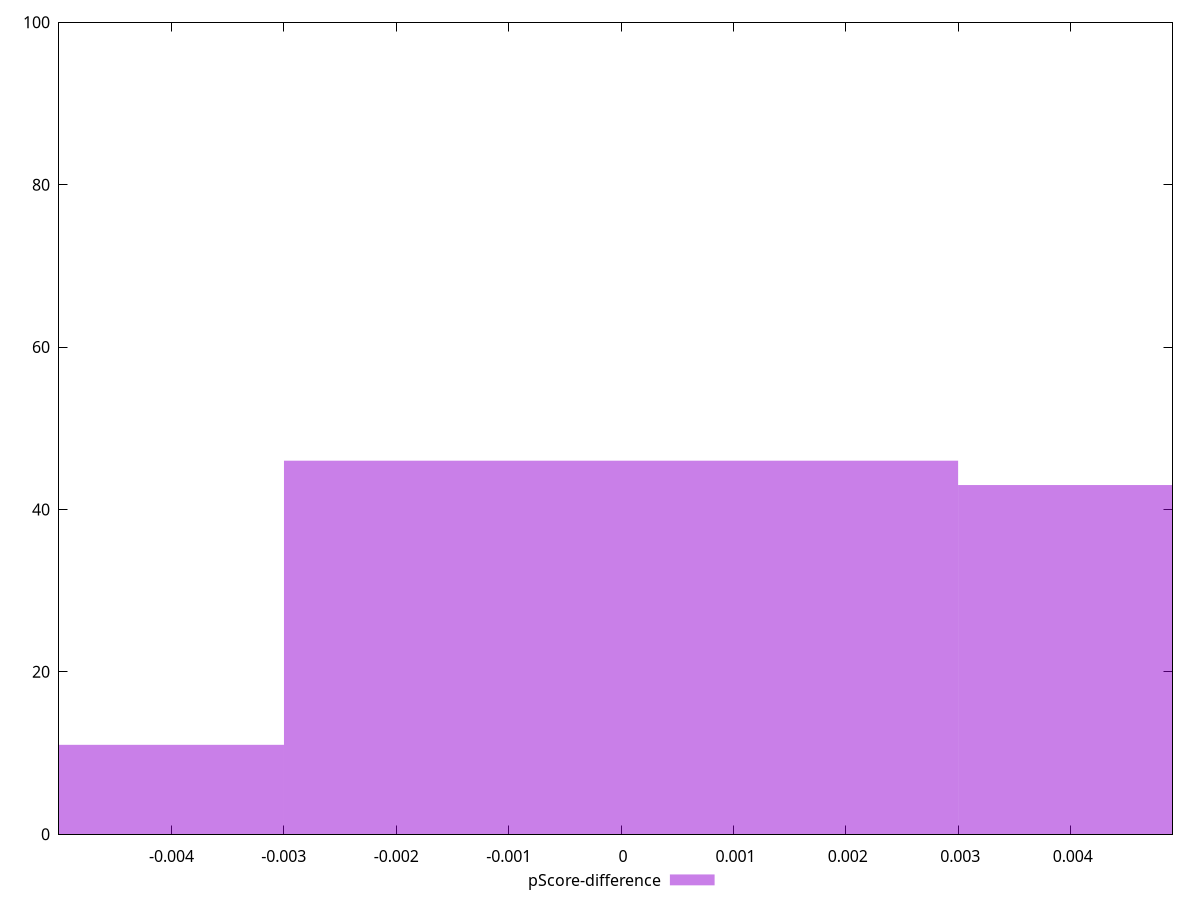 reset

$pScoreDifference <<EOF
0 46
0.005997245542252116 43
-0.005997245542252116 11
EOF

set key outside below
set boxwidth 0.005997245542252116
set xrange [-0.004999937925926845:0.004905711112495631]
set yrange [0:100]
set trange [0:100]
set style fill transparent solid 0.5 noborder
set terminal svg size 640, 490 enhanced background rgb 'white'
set output "reports/report_00032_2021-02-25T10-28-15.087Z/interactive/samples/music/pScore-difference/histogram.svg"

plot $pScoreDifference title "pScore-difference" with boxes

reset
